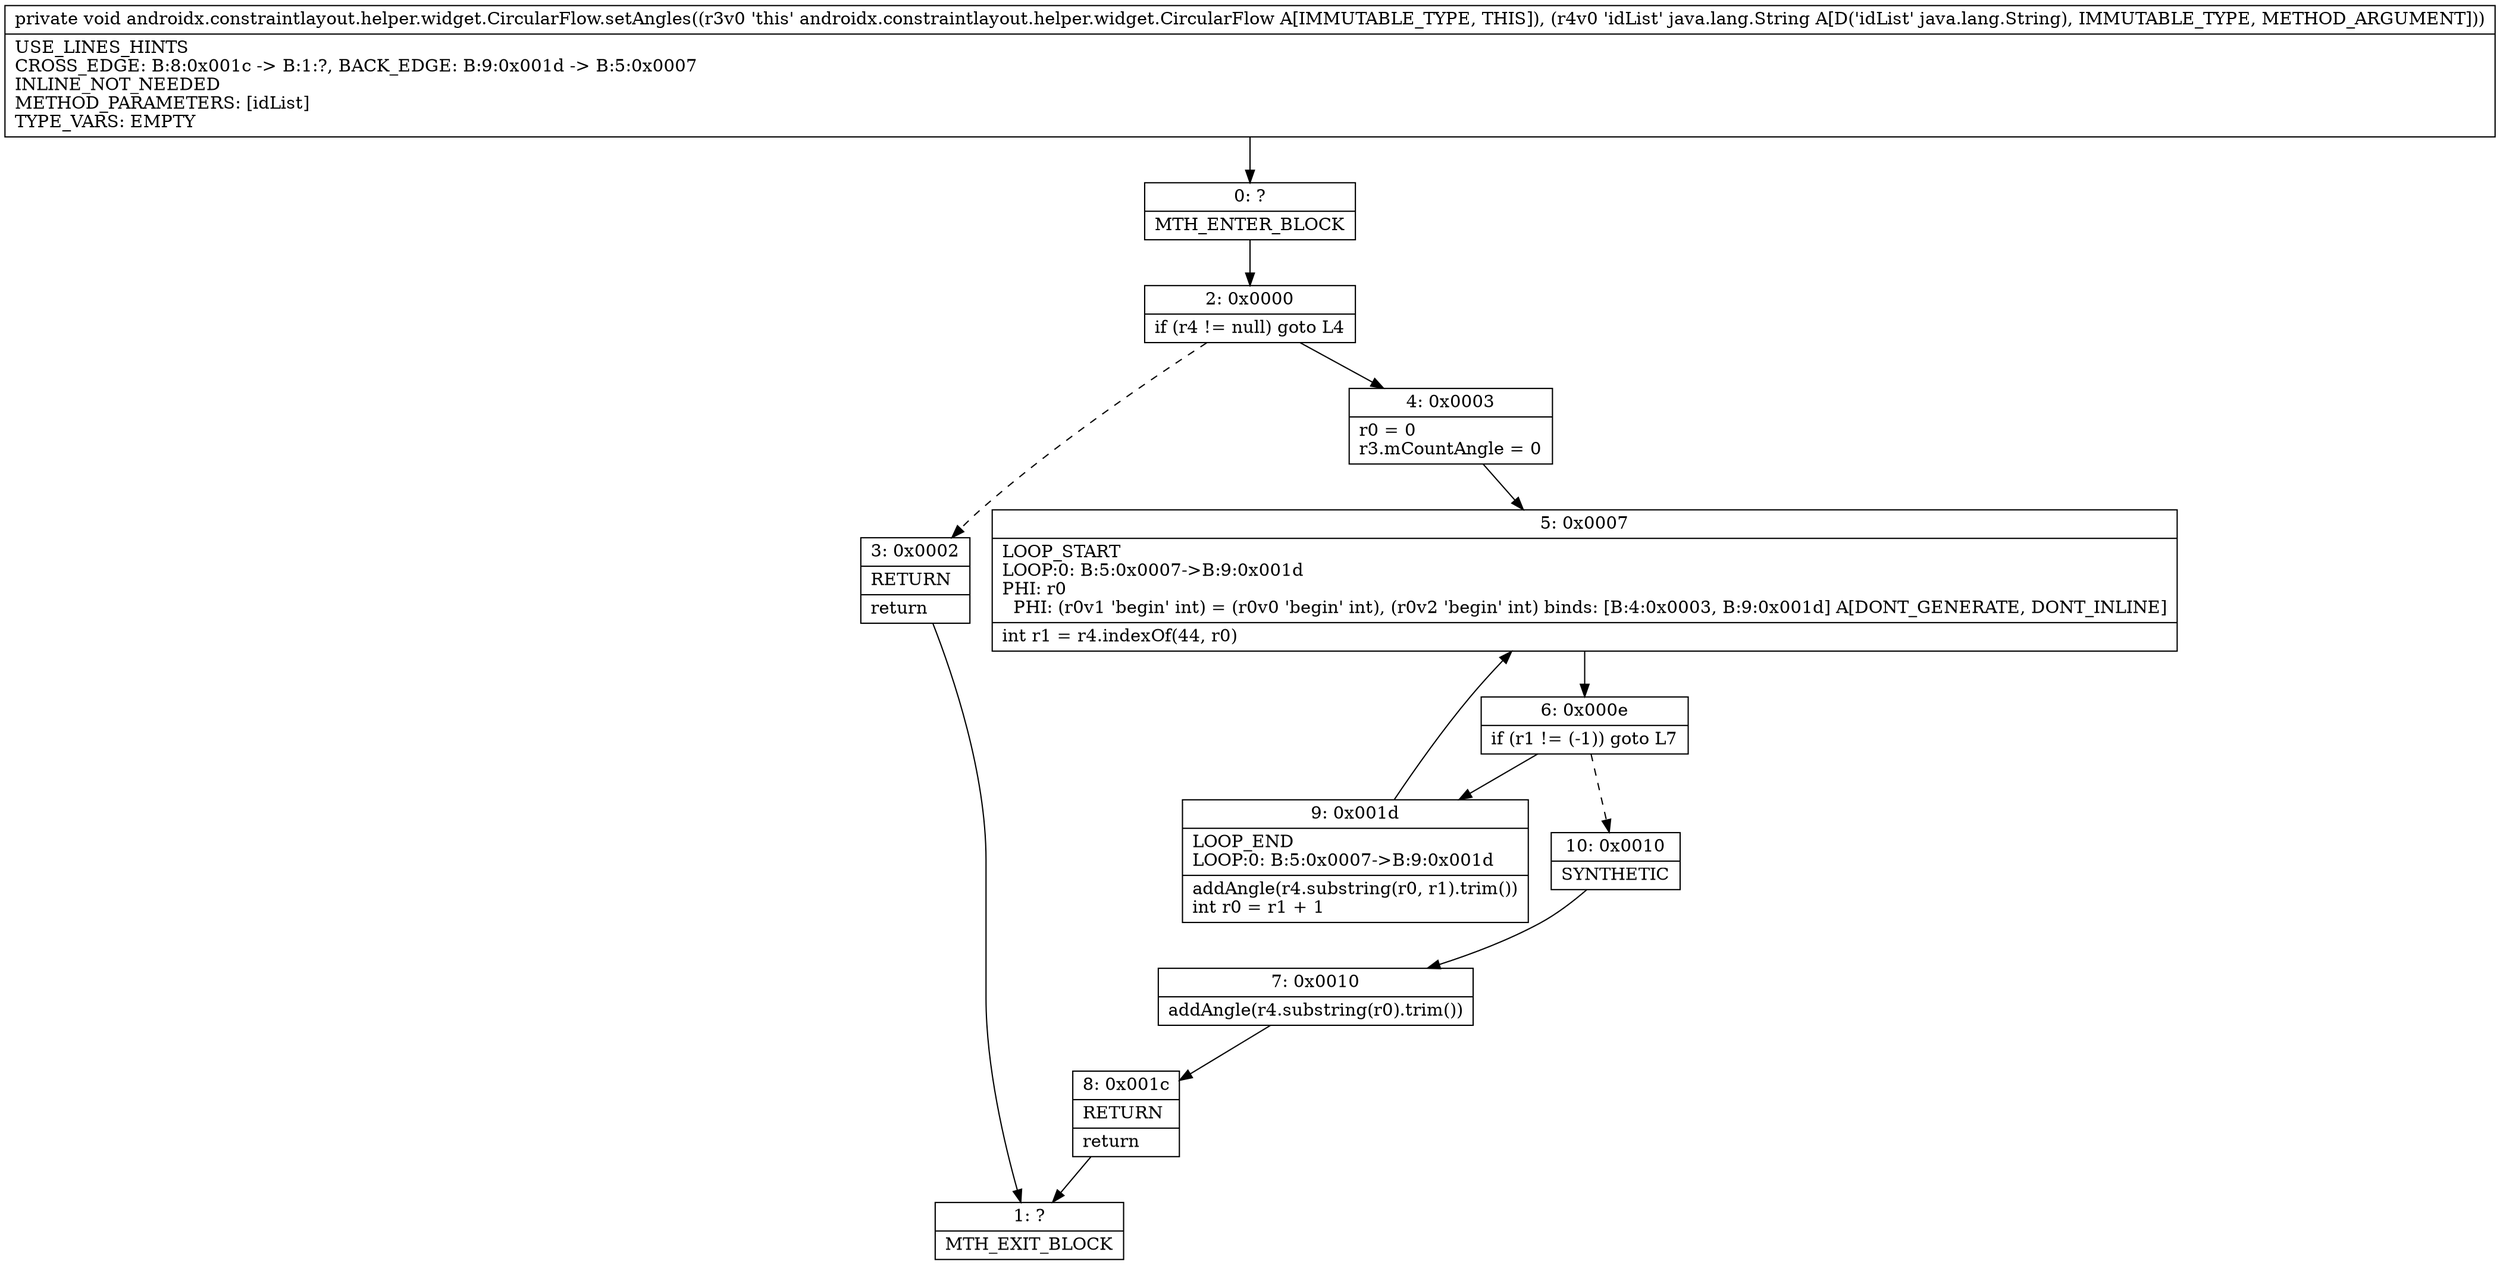 digraph "CFG forandroidx.constraintlayout.helper.widget.CircularFlow.setAngles(Ljava\/lang\/String;)V" {
Node_0 [shape=record,label="{0\:\ ?|MTH_ENTER_BLOCK\l}"];
Node_2 [shape=record,label="{2\:\ 0x0000|if (r4 != null) goto L4\l}"];
Node_3 [shape=record,label="{3\:\ 0x0002|RETURN\l|return\l}"];
Node_1 [shape=record,label="{1\:\ ?|MTH_EXIT_BLOCK\l}"];
Node_4 [shape=record,label="{4\:\ 0x0003|r0 = 0\lr3.mCountAngle = 0\l}"];
Node_5 [shape=record,label="{5\:\ 0x0007|LOOP_START\lLOOP:0: B:5:0x0007\-\>B:9:0x001d\lPHI: r0 \l  PHI: (r0v1 'begin' int) = (r0v0 'begin' int), (r0v2 'begin' int) binds: [B:4:0x0003, B:9:0x001d] A[DONT_GENERATE, DONT_INLINE]\l|int r1 = r4.indexOf(44, r0)\l}"];
Node_6 [shape=record,label="{6\:\ 0x000e|if (r1 != (\-1)) goto L7\l}"];
Node_9 [shape=record,label="{9\:\ 0x001d|LOOP_END\lLOOP:0: B:5:0x0007\-\>B:9:0x001d\l|addAngle(r4.substring(r0, r1).trim())\lint r0 = r1 + 1\l}"];
Node_10 [shape=record,label="{10\:\ 0x0010|SYNTHETIC\l}"];
Node_7 [shape=record,label="{7\:\ 0x0010|addAngle(r4.substring(r0).trim())\l}"];
Node_8 [shape=record,label="{8\:\ 0x001c|RETURN\l|return\l}"];
MethodNode[shape=record,label="{private void androidx.constraintlayout.helper.widget.CircularFlow.setAngles((r3v0 'this' androidx.constraintlayout.helper.widget.CircularFlow A[IMMUTABLE_TYPE, THIS]), (r4v0 'idList' java.lang.String A[D('idList' java.lang.String), IMMUTABLE_TYPE, METHOD_ARGUMENT]))  | USE_LINES_HINTS\lCROSS_EDGE: B:8:0x001c \-\> B:1:?, BACK_EDGE: B:9:0x001d \-\> B:5:0x0007\lINLINE_NOT_NEEDED\lMETHOD_PARAMETERS: [idList]\lTYPE_VARS: EMPTY\l}"];
MethodNode -> Node_0;Node_0 -> Node_2;
Node_2 -> Node_3[style=dashed];
Node_2 -> Node_4;
Node_3 -> Node_1;
Node_4 -> Node_5;
Node_5 -> Node_6;
Node_6 -> Node_9;
Node_6 -> Node_10[style=dashed];
Node_9 -> Node_5;
Node_10 -> Node_7;
Node_7 -> Node_8;
Node_8 -> Node_1;
}

